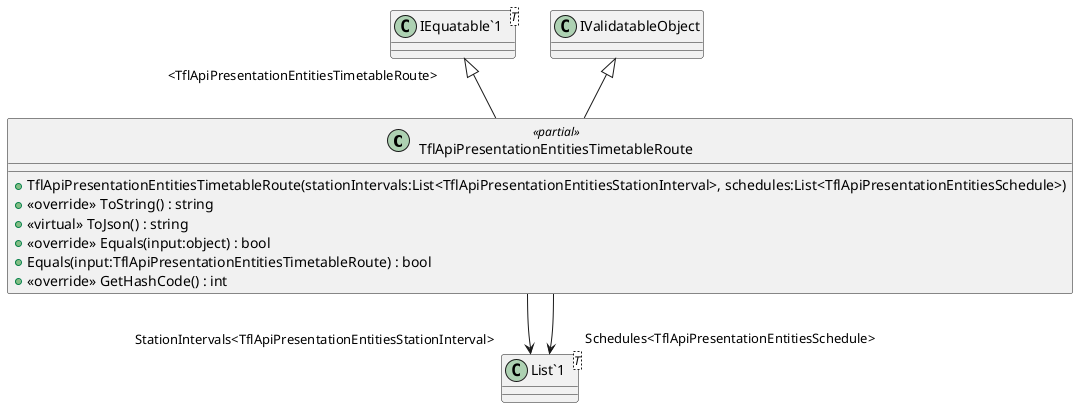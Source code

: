 @startuml
class TflApiPresentationEntitiesTimetableRoute <<partial>> {
    + TflApiPresentationEntitiesTimetableRoute(stationIntervals:List<TflApiPresentationEntitiesStationInterval>, schedules:List<TflApiPresentationEntitiesSchedule>)
    + <<override>> ToString() : string
    + <<virtual>> ToJson() : string
    + <<override>> Equals(input:object) : bool
    + Equals(input:TflApiPresentationEntitiesTimetableRoute) : bool
    + <<override>> GetHashCode() : int
}
class "IEquatable`1"<T> {
}
class "List`1"<T> {
}
"IEquatable`1" "<TflApiPresentationEntitiesTimetableRoute>" <|-- TflApiPresentationEntitiesTimetableRoute
IValidatableObject <|-- TflApiPresentationEntitiesTimetableRoute
TflApiPresentationEntitiesTimetableRoute --> "StationIntervals<TflApiPresentationEntitiesStationInterval>" "List`1"
TflApiPresentationEntitiesTimetableRoute --> "Schedules<TflApiPresentationEntitiesSchedule>" "List`1"
@enduml
